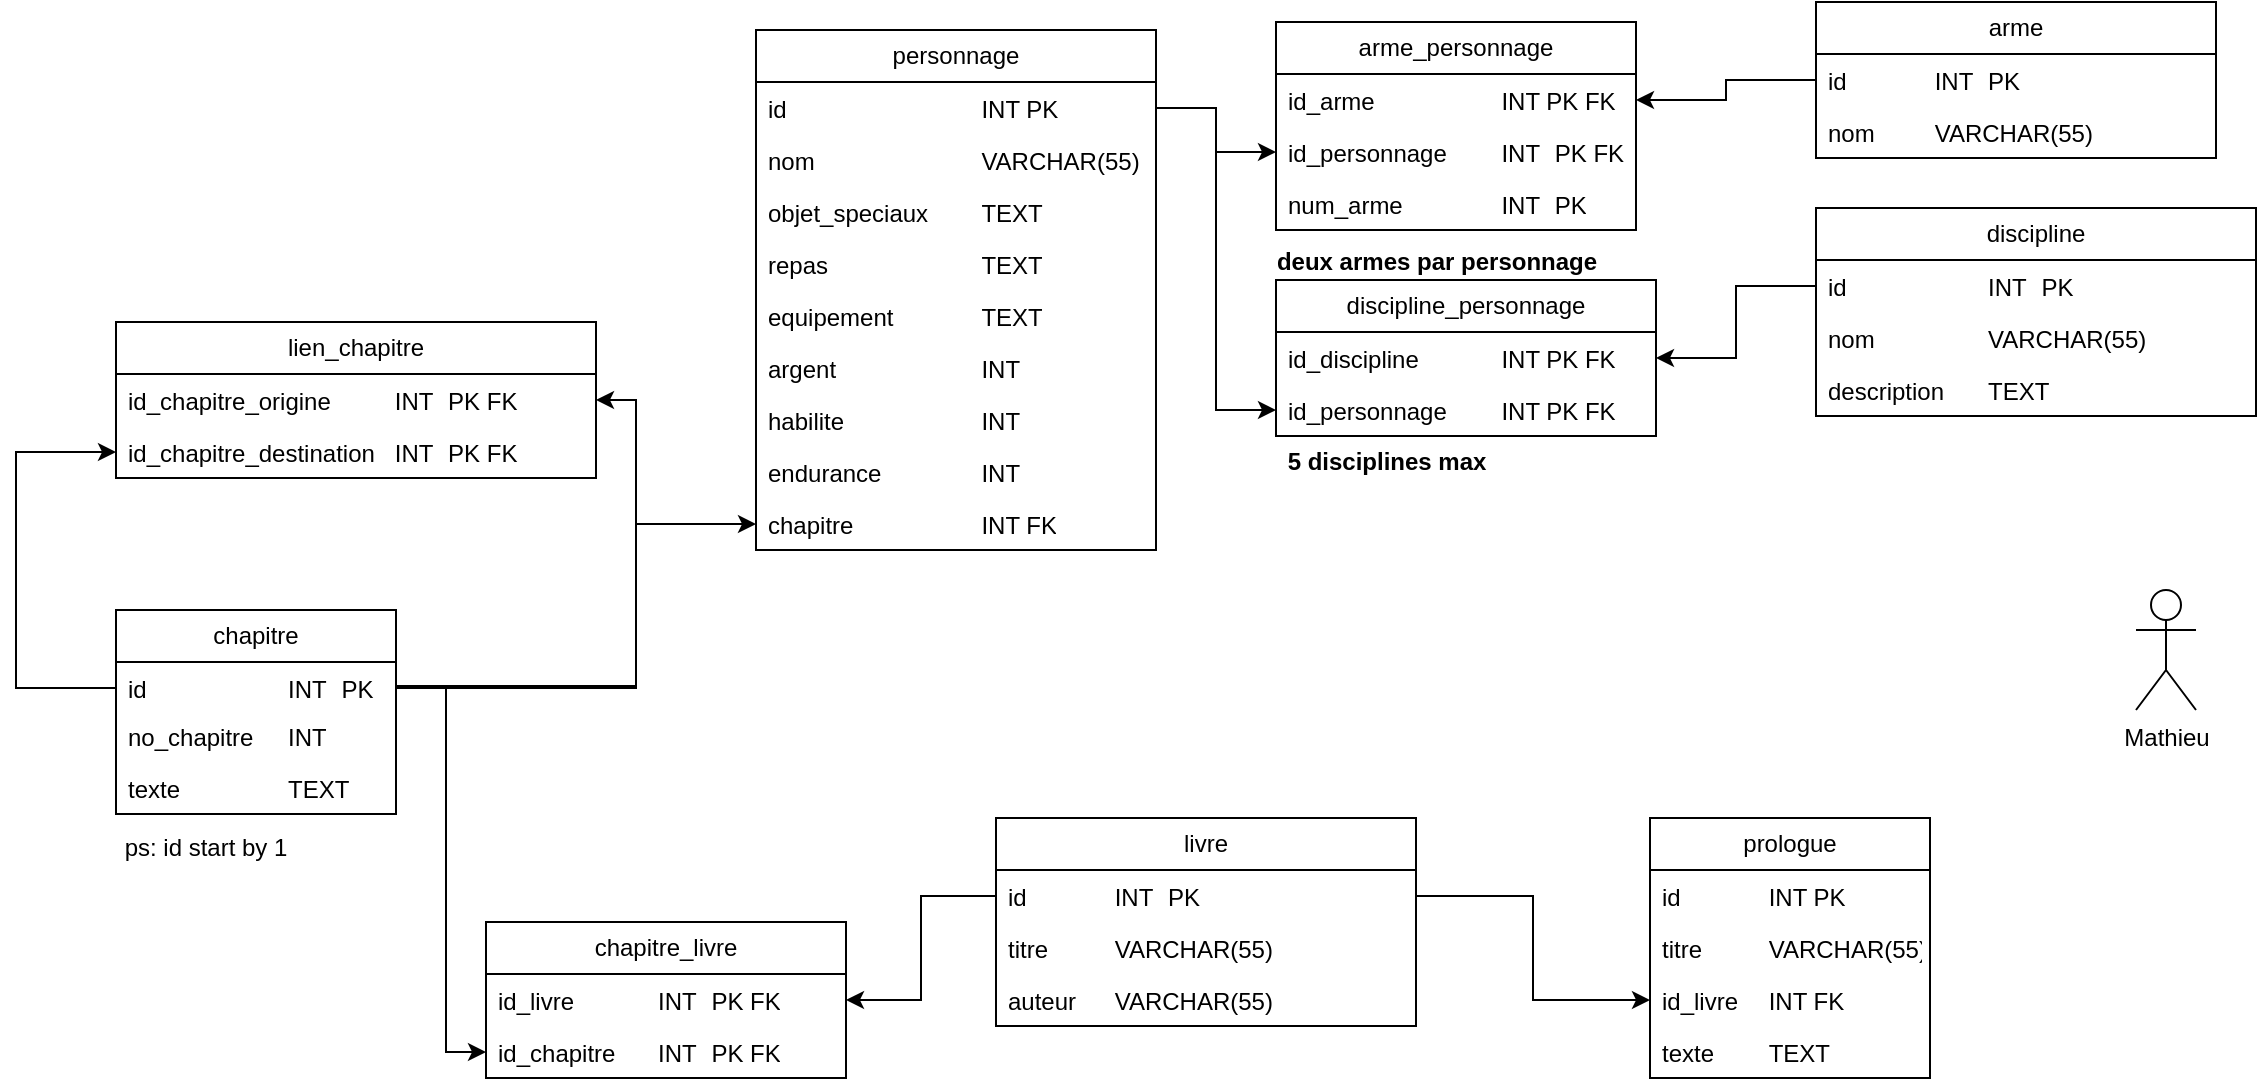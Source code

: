 <mxfile version="21.6.8" type="device">
  <diagram id="C5RBs43oDa-KdzZeNtuy" name="Page-1">
    <mxGraphModel dx="1122" dy="574" grid="1" gridSize="10" guides="1" tooltips="1" connect="1" arrows="1" fold="1" page="1" pageScale="1" pageWidth="827" pageHeight="1169" math="0" shadow="0">
      <root>
        <mxCell id="WIyWlLk6GJQsqaUBKTNV-0" />
        <mxCell id="WIyWlLk6GJQsqaUBKTNV-1" parent="WIyWlLk6GJQsqaUBKTNV-0" />
        <mxCell id="XOD2SnTU2VCdaihaXE9k-0" value="chapitre" style="swimlane;fontStyle=0;childLayout=stackLayout;horizontal=1;startSize=26;fillColor=none;horizontalStack=0;resizeParent=1;resizeParentMax=0;resizeLast=0;collapsible=1;marginBottom=0;whiteSpace=wrap;html=1;" parent="WIyWlLk6GJQsqaUBKTNV-1" vertex="1">
          <mxGeometry x="60" y="304" width="140" height="102" as="geometry" />
        </mxCell>
        <mxCell id="XOD2SnTU2VCdaihaXE9k-1" value="id&lt;span style=&quot;white-space: pre;&quot;&gt;&#x9;&lt;span style=&quot;white-space: pre;&quot;&gt;&#x9;&lt;/span&gt;&lt;span style=&quot;white-space: pre;&quot;&gt;&#x9;&lt;/span&gt;&lt;/span&gt;INT&lt;span style=&quot;white-space: pre;&quot;&gt;&#x9;&lt;/span&gt;PK" style="text;strokeColor=none;fillColor=none;align=left;verticalAlign=top;spacingLeft=4;spacingRight=4;overflow=hidden;rotatable=0;points=[[0,0.5],[1,0.5]];portConstraint=eastwest;whiteSpace=wrap;html=1;" parent="XOD2SnTU2VCdaihaXE9k-0" vertex="1">
          <mxGeometry y="26" width="140" height="24" as="geometry" />
        </mxCell>
        <mxCell id="XOD2SnTU2VCdaihaXE9k-2" value="no_chapitre&amp;nbsp;&lt;span style=&quot;white-space: pre;&quot;&gt;&#x9;&lt;/span&gt;INT" style="text;strokeColor=none;fillColor=none;align=left;verticalAlign=top;spacingLeft=4;spacingRight=4;overflow=hidden;rotatable=0;points=[[0,0.5],[1,0.5]];portConstraint=eastwest;whiteSpace=wrap;html=1;" parent="XOD2SnTU2VCdaihaXE9k-0" vertex="1">
          <mxGeometry y="50" width="140" height="26" as="geometry" />
        </mxCell>
        <mxCell id="XOD2SnTU2VCdaihaXE9k-3" value="texte&lt;span style=&quot;white-space: pre;&quot;&gt;&#x9;&lt;/span&gt;&lt;span style=&quot;white-space: pre;&quot;&gt;&#x9;&lt;/span&gt;TEXT" style="text;strokeColor=none;fillColor=none;align=left;verticalAlign=top;spacingLeft=4;spacingRight=4;overflow=hidden;rotatable=0;points=[[0,0.5],[1,0.5]];portConstraint=eastwest;whiteSpace=wrap;html=1;" parent="XOD2SnTU2VCdaihaXE9k-0" vertex="1">
          <mxGeometry y="76" width="140" height="26" as="geometry" />
        </mxCell>
        <mxCell id="XOD2SnTU2VCdaihaXE9k-4" value="prologue" style="swimlane;fontStyle=0;childLayout=stackLayout;horizontal=1;startSize=26;fillColor=none;horizontalStack=0;resizeParent=1;resizeParentMax=0;resizeLast=0;collapsible=1;marginBottom=0;whiteSpace=wrap;html=1;" parent="WIyWlLk6GJQsqaUBKTNV-1" vertex="1">
          <mxGeometry x="827" y="408" width="140" height="130" as="geometry" />
        </mxCell>
        <mxCell id="XOD2SnTU2VCdaihaXE9k-5" value="id&lt;span style=&quot;white-space: pre;&quot;&gt;&#x9;&lt;span style=&quot;white-space: pre;&quot;&gt;&#x9;&lt;/span&gt;&lt;/span&gt;INT PK" style="text;strokeColor=none;fillColor=none;align=left;verticalAlign=top;spacingLeft=4;spacingRight=4;overflow=hidden;rotatable=0;points=[[0,0.5],[1,0.5]];portConstraint=eastwest;whiteSpace=wrap;html=1;" parent="XOD2SnTU2VCdaihaXE9k-4" vertex="1">
          <mxGeometry y="26" width="140" height="26" as="geometry" />
        </mxCell>
        <mxCell id="XOD2SnTU2VCdaihaXE9k-6" value="titre&lt;span style=&quot;white-space: pre;&quot;&gt;&#x9;&lt;span style=&quot;white-space: pre;&quot;&gt;&#x9;&lt;/span&gt;&lt;/span&gt;VARCHAR(55)" style="text;strokeColor=none;fillColor=none;align=left;verticalAlign=top;spacingLeft=4;spacingRight=4;overflow=hidden;rotatable=0;points=[[0,0.5],[1,0.5]];portConstraint=eastwest;whiteSpace=wrap;html=1;" parent="XOD2SnTU2VCdaihaXE9k-4" vertex="1">
          <mxGeometry y="52" width="140" height="26" as="geometry" />
        </mxCell>
        <mxCell id="XOD2SnTU2VCdaihaXE9k-23" value="id_livre &lt;span style=&quot;white-space: pre;&quot;&gt;&#x9;&lt;/span&gt;INT FK" style="text;strokeColor=none;fillColor=none;align=left;verticalAlign=top;spacingLeft=4;spacingRight=4;overflow=hidden;rotatable=0;points=[[0,0.5],[1,0.5]];portConstraint=eastwest;whiteSpace=wrap;html=1;" parent="XOD2SnTU2VCdaihaXE9k-4" vertex="1">
          <mxGeometry y="78" width="140" height="26" as="geometry" />
        </mxCell>
        <mxCell id="XOD2SnTU2VCdaihaXE9k-7" value="texte&lt;span style=&quot;white-space: pre;&quot;&gt;&#x9;&lt;/span&gt;TEXT" style="text;strokeColor=none;fillColor=none;align=left;verticalAlign=top;spacingLeft=4;spacingRight=4;overflow=hidden;rotatable=0;points=[[0,0.5],[1,0.5]];portConstraint=eastwest;whiteSpace=wrap;html=1;" parent="XOD2SnTU2VCdaihaXE9k-4" vertex="1">
          <mxGeometry y="104" width="140" height="26" as="geometry" />
        </mxCell>
        <mxCell id="XOD2SnTU2VCdaihaXE9k-8" value="chapitre_livre" style="swimlane;fontStyle=0;childLayout=stackLayout;horizontal=1;startSize=26;fillColor=none;horizontalStack=0;resizeParent=1;resizeParentMax=0;resizeLast=0;collapsible=1;marginBottom=0;whiteSpace=wrap;html=1;" parent="WIyWlLk6GJQsqaUBKTNV-1" vertex="1">
          <mxGeometry x="245" y="460" width="180" height="78" as="geometry" />
        </mxCell>
        <mxCell id="XOD2SnTU2VCdaihaXE9k-9" value="id_livre&lt;span style=&quot;white-space: pre;&quot;&gt;&#x9;&lt;span style=&quot;white-space: pre;&quot;&gt;&#x9;&lt;/span&gt;&lt;/span&gt;INT&amp;nbsp;&lt;span style=&quot;white-space: pre;&quot;&gt;&#x9;&lt;/span&gt;PK FK" style="text;strokeColor=none;fillColor=none;align=left;verticalAlign=top;spacingLeft=4;spacingRight=4;overflow=hidden;rotatable=0;points=[[0,0.5],[1,0.5]];portConstraint=eastwest;whiteSpace=wrap;html=1;" parent="XOD2SnTU2VCdaihaXE9k-8" vertex="1">
          <mxGeometry y="26" width="180" height="26" as="geometry" />
        </mxCell>
        <mxCell id="XOD2SnTU2VCdaihaXE9k-10" value="id_chapitre &lt;span style=&quot;white-space: pre;&quot;&gt;&#x9;&lt;/span&gt;INT&lt;span style=&quot;white-space: pre;&quot;&gt;&#x9;&lt;/span&gt;PK FK" style="text;strokeColor=none;fillColor=none;align=left;verticalAlign=top;spacingLeft=4;spacingRight=4;overflow=hidden;rotatable=0;points=[[0,0.5],[1,0.5]];portConstraint=eastwest;whiteSpace=wrap;html=1;" parent="XOD2SnTU2VCdaihaXE9k-8" vertex="1">
          <mxGeometry y="52" width="180" height="26" as="geometry" />
        </mxCell>
        <mxCell id="XOD2SnTU2VCdaihaXE9k-12" value="lien_chapitre" style="swimlane;fontStyle=0;childLayout=stackLayout;horizontal=1;startSize=26;fillColor=none;horizontalStack=0;resizeParent=1;resizeParentMax=0;resizeLast=0;collapsible=1;marginBottom=0;whiteSpace=wrap;html=1;" parent="WIyWlLk6GJQsqaUBKTNV-1" vertex="1">
          <mxGeometry x="60" y="160" width="240" height="78" as="geometry" />
        </mxCell>
        <mxCell id="XOD2SnTU2VCdaihaXE9k-13" value="id_chapitre_origine&lt;span style=&quot;white-space: pre;&quot;&gt;&#x9;&lt;/span&gt;&lt;span style=&quot;white-space: pre;&quot;&gt;&#x9;&lt;/span&gt;INT&lt;span style=&quot;white-space: pre;&quot;&gt;&#x9;&lt;/span&gt;PK FK" style="text;strokeColor=none;fillColor=none;align=left;verticalAlign=top;spacingLeft=4;spacingRight=4;overflow=hidden;rotatable=0;points=[[0,0.5],[1,0.5]];portConstraint=eastwest;whiteSpace=wrap;html=1;" parent="XOD2SnTU2VCdaihaXE9k-12" vertex="1">
          <mxGeometry y="26" width="240" height="26" as="geometry" />
        </mxCell>
        <mxCell id="XOD2SnTU2VCdaihaXE9k-14" value="id_chapitre_destination&lt;span style=&quot;white-space: pre;&quot;&gt;&#x9;&lt;/span&gt;INT&lt;span style=&quot;white-space: pre;&quot;&gt;&#x9;&lt;/span&gt;PK FK" style="text;strokeColor=none;fillColor=none;align=left;verticalAlign=top;spacingLeft=4;spacingRight=4;overflow=hidden;rotatable=0;points=[[0,0.5],[1,0.5]];portConstraint=eastwest;whiteSpace=wrap;html=1;" parent="XOD2SnTU2VCdaihaXE9k-12" vertex="1">
          <mxGeometry y="52" width="240" height="26" as="geometry" />
        </mxCell>
        <mxCell id="XOD2SnTU2VCdaihaXE9k-16" value="livre" style="swimlane;fontStyle=0;childLayout=stackLayout;horizontal=1;startSize=26;fillColor=none;horizontalStack=0;resizeParent=1;resizeParentMax=0;resizeLast=0;collapsible=1;marginBottom=0;whiteSpace=wrap;html=1;" parent="WIyWlLk6GJQsqaUBKTNV-1" vertex="1">
          <mxGeometry x="500" y="408" width="210" height="104" as="geometry" />
        </mxCell>
        <mxCell id="XOD2SnTU2VCdaihaXE9k-17" value="id&lt;span style=&quot;white-space: pre;&quot;&gt;&#x9;&lt;/span&gt;&lt;span style=&quot;white-space: pre;&quot;&gt;&#x9;&lt;/span&gt;INT&lt;span style=&quot;white-space: pre;&quot;&gt;&#x9;&lt;/span&gt;PK" style="text;strokeColor=none;fillColor=none;align=left;verticalAlign=top;spacingLeft=4;spacingRight=4;overflow=hidden;rotatable=0;points=[[0,0.5],[1,0.5]];portConstraint=eastwest;whiteSpace=wrap;html=1;" parent="XOD2SnTU2VCdaihaXE9k-16" vertex="1">
          <mxGeometry y="26" width="210" height="26" as="geometry" />
        </mxCell>
        <mxCell id="XOD2SnTU2VCdaihaXE9k-18" value="titre&lt;span style=&quot;white-space: pre;&quot;&gt;&#x9;&lt;/span&gt;&lt;span style=&quot;white-space: pre;&quot;&gt;&#x9;&lt;/span&gt;VARCHAR(55)" style="text;strokeColor=none;fillColor=none;align=left;verticalAlign=top;spacingLeft=4;spacingRight=4;overflow=hidden;rotatable=0;points=[[0,0.5],[1,0.5]];portConstraint=eastwest;whiteSpace=wrap;html=1;" parent="XOD2SnTU2VCdaihaXE9k-16" vertex="1">
          <mxGeometry y="52" width="210" height="26" as="geometry" />
        </mxCell>
        <mxCell id="XOD2SnTU2VCdaihaXE9k-19" value="auteur&lt;span style=&quot;white-space: pre;&quot;&gt;&#x9;&lt;/span&gt;VARCHAR(55)" style="text;strokeColor=none;fillColor=none;align=left;verticalAlign=top;spacingLeft=4;spacingRight=4;overflow=hidden;rotatable=0;points=[[0,0.5],[1,0.5]];portConstraint=eastwest;whiteSpace=wrap;html=1;" parent="XOD2SnTU2VCdaihaXE9k-16" vertex="1">
          <mxGeometry y="78" width="210" height="26" as="geometry" />
        </mxCell>
        <mxCell id="XOD2SnTU2VCdaihaXE9k-22" value="ps: id start by 1" style="text;html=1;strokeColor=none;fillColor=none;align=center;verticalAlign=middle;whiteSpace=wrap;rounded=0;" parent="WIyWlLk6GJQsqaUBKTNV-1" vertex="1">
          <mxGeometry x="60" y="408" width="90" height="30" as="geometry" />
        </mxCell>
        <mxCell id="XOD2SnTU2VCdaihaXE9k-25" style="edgeStyle=orthogonalEdgeStyle;rounded=0;orthogonalLoop=1;jettySize=auto;html=1;entryX=1;entryY=0.5;entryDx=0;entryDy=0;" parent="WIyWlLk6GJQsqaUBKTNV-1" source="XOD2SnTU2VCdaihaXE9k-17" target="XOD2SnTU2VCdaihaXE9k-9" edge="1">
          <mxGeometry relative="1" as="geometry" />
        </mxCell>
        <mxCell id="XOD2SnTU2VCdaihaXE9k-26" style="edgeStyle=orthogonalEdgeStyle;rounded=0;orthogonalLoop=1;jettySize=auto;html=1;entryX=0;entryY=0.5;entryDx=0;entryDy=0;" parent="WIyWlLk6GJQsqaUBKTNV-1" source="XOD2SnTU2VCdaihaXE9k-1" target="XOD2SnTU2VCdaihaXE9k-10" edge="1">
          <mxGeometry relative="1" as="geometry">
            <Array as="points">
              <mxPoint x="225" y="343" />
              <mxPoint x="225" y="525" />
            </Array>
          </mxGeometry>
        </mxCell>
        <mxCell id="XOD2SnTU2VCdaihaXE9k-27" style="edgeStyle=orthogonalEdgeStyle;rounded=0;orthogonalLoop=1;jettySize=auto;html=1;entryX=1;entryY=0.5;entryDx=0;entryDy=0;" parent="WIyWlLk6GJQsqaUBKTNV-1" source="XOD2SnTU2VCdaihaXE9k-1" target="XOD2SnTU2VCdaihaXE9k-13" edge="1">
          <mxGeometry relative="1" as="geometry" />
        </mxCell>
        <mxCell id="XOD2SnTU2VCdaihaXE9k-28" style="edgeStyle=orthogonalEdgeStyle;rounded=0;orthogonalLoop=1;jettySize=auto;html=1;entryX=0;entryY=0.5;entryDx=0;entryDy=0;" parent="WIyWlLk6GJQsqaUBKTNV-1" source="XOD2SnTU2VCdaihaXE9k-1" target="XOD2SnTU2VCdaihaXE9k-14" edge="1">
          <mxGeometry relative="1" as="geometry">
            <Array as="points">
              <mxPoint x="10" y="343" />
              <mxPoint x="10" y="225" />
            </Array>
          </mxGeometry>
        </mxCell>
        <mxCell id="XOD2SnTU2VCdaihaXE9k-59" style="edgeStyle=orthogonalEdgeStyle;rounded=0;orthogonalLoop=1;jettySize=auto;html=1;entryX=1;entryY=0.5;entryDx=0;entryDy=0;" parent="WIyWlLk6GJQsqaUBKTNV-1" source="XOD2SnTU2VCdaihaXE9k-29" target="XOD2SnTU2VCdaihaXE9k-50" edge="1">
          <mxGeometry relative="1" as="geometry" />
        </mxCell>
        <mxCell id="XOD2SnTU2VCdaihaXE9k-29" value="arme" style="swimlane;fontStyle=0;childLayout=stackLayout;horizontal=1;startSize=26;fillColor=none;horizontalStack=0;resizeParent=1;resizeParentMax=0;resizeLast=0;collapsible=1;marginBottom=0;whiteSpace=wrap;html=1;" parent="WIyWlLk6GJQsqaUBKTNV-1" vertex="1">
          <mxGeometry x="910" width="200" height="78" as="geometry" />
        </mxCell>
        <mxCell id="XOD2SnTU2VCdaihaXE9k-30" value="id&lt;span style=&quot;white-space: pre;&quot;&gt;&#x9;&lt;span style=&quot;white-space: pre;&quot;&gt;&#x9;&lt;/span&gt;&lt;/span&gt;INT&lt;span style=&quot;white-space: pre;&quot;&gt;&#x9;&lt;/span&gt;PK" style="text;strokeColor=none;fillColor=none;align=left;verticalAlign=top;spacingLeft=4;spacingRight=4;overflow=hidden;rotatable=0;points=[[0,0.5],[1,0.5]];portConstraint=eastwest;whiteSpace=wrap;html=1;" parent="XOD2SnTU2VCdaihaXE9k-29" vertex="1">
          <mxGeometry y="26" width="200" height="26" as="geometry" />
        </mxCell>
        <mxCell id="XOD2SnTU2VCdaihaXE9k-31" value="nom&lt;span style=&quot;white-space: pre;&quot;&gt;&#x9;&lt;/span&gt;&lt;span style=&quot;white-space: pre;&quot;&gt;&#x9;&lt;/span&gt;VARCHAR(55)" style="text;strokeColor=none;fillColor=none;align=left;verticalAlign=top;spacingLeft=4;spacingRight=4;overflow=hidden;rotatable=0;points=[[0,0.5],[1,0.5]];portConstraint=eastwest;whiteSpace=wrap;html=1;" parent="XOD2SnTU2VCdaihaXE9k-29" vertex="1">
          <mxGeometry y="52" width="200" height="26" as="geometry" />
        </mxCell>
        <mxCell id="XOD2SnTU2VCdaihaXE9k-33" value="discipline" style="swimlane;fontStyle=0;childLayout=stackLayout;horizontal=1;startSize=26;fillColor=none;horizontalStack=0;resizeParent=1;resizeParentMax=0;resizeLast=0;collapsible=1;marginBottom=0;whiteSpace=wrap;html=1;" parent="WIyWlLk6GJQsqaUBKTNV-1" vertex="1">
          <mxGeometry x="910" y="103" width="220" height="104" as="geometry" />
        </mxCell>
        <mxCell id="XOD2SnTU2VCdaihaXE9k-34" value="id&lt;span style=&quot;white-space: pre;&quot;&gt;&#x9;&lt;/span&gt;&lt;span style=&quot;white-space: pre;&quot;&gt;&#x9;&lt;/span&gt;&lt;span style=&quot;white-space: pre;&quot;&gt;&#x9;&lt;/span&gt;INT&lt;span style=&quot;white-space: pre;&quot;&gt;&#x9;&lt;/span&gt;PK" style="text;strokeColor=none;fillColor=none;align=left;verticalAlign=top;spacingLeft=4;spacingRight=4;overflow=hidden;rotatable=0;points=[[0,0.5],[1,0.5]];portConstraint=eastwest;whiteSpace=wrap;html=1;" parent="XOD2SnTU2VCdaihaXE9k-33" vertex="1">
          <mxGeometry y="26" width="220" height="26" as="geometry" />
        </mxCell>
        <mxCell id="XOD2SnTU2VCdaihaXE9k-35" value="nom&lt;span style=&quot;white-space: pre;&quot;&gt;&#x9;&lt;/span&gt;&lt;span style=&quot;white-space: pre;&quot;&gt;&#x9;&lt;/span&gt;&lt;span style=&quot;white-space: pre;&quot;&gt;&#x9;&lt;/span&gt;VARCHAR(55)" style="text;strokeColor=none;fillColor=none;align=left;verticalAlign=top;spacingLeft=4;spacingRight=4;overflow=hidden;rotatable=0;points=[[0,0.5],[1,0.5]];portConstraint=eastwest;whiteSpace=wrap;html=1;" parent="XOD2SnTU2VCdaihaXE9k-33" vertex="1">
          <mxGeometry y="52" width="220" height="26" as="geometry" />
        </mxCell>
        <mxCell id="XOD2SnTU2VCdaihaXE9k-36" value="description&lt;span style=&quot;white-space: pre;&quot;&gt;&#x9;&lt;/span&gt;TEXT" style="text;strokeColor=none;fillColor=none;align=left;verticalAlign=top;spacingLeft=4;spacingRight=4;overflow=hidden;rotatable=0;points=[[0,0.5],[1,0.5]];portConstraint=eastwest;whiteSpace=wrap;html=1;" parent="XOD2SnTU2VCdaihaXE9k-33" vertex="1">
          <mxGeometry y="78" width="220" height="26" as="geometry" />
        </mxCell>
        <mxCell id="XOD2SnTU2VCdaihaXE9k-41" value="personnage" style="swimlane;fontStyle=0;childLayout=stackLayout;horizontal=1;startSize=26;fillColor=none;horizontalStack=0;resizeParent=1;resizeParentMax=0;resizeLast=0;collapsible=1;marginBottom=0;whiteSpace=wrap;html=1;" parent="WIyWlLk6GJQsqaUBKTNV-1" vertex="1">
          <mxGeometry x="380" y="14" width="200" height="260" as="geometry" />
        </mxCell>
        <mxCell id="XOD2SnTU2VCdaihaXE9k-42" value="id&lt;span style=&quot;white-space: pre;&quot;&gt;&#x9;&lt;/span&gt;&lt;span style=&quot;white-space: pre;&quot;&gt;&#x9;&lt;/span&gt;&lt;span style=&quot;white-space: pre;&quot;&gt;&#x9;&lt;/span&gt;&lt;span style=&quot;white-space: pre;&quot;&gt;&#x9;&lt;/span&gt;INT PK" style="text;strokeColor=none;fillColor=none;align=left;verticalAlign=top;spacingLeft=4;spacingRight=4;overflow=hidden;rotatable=0;points=[[0,0.5],[1,0.5]];portConstraint=eastwest;whiteSpace=wrap;html=1;" parent="XOD2SnTU2VCdaihaXE9k-41" vertex="1">
          <mxGeometry y="26" width="200" height="26" as="geometry" />
        </mxCell>
        <mxCell id="XOD2SnTU2VCdaihaXE9k-43" value="nom&lt;span style=&quot;white-space: pre;&quot;&gt;&#x9;&lt;/span&gt;&lt;span style=&quot;white-space: pre;&quot;&gt;&#x9;&lt;/span&gt;&lt;span style=&quot;white-space: pre;&quot;&gt;&#x9;&lt;/span&gt;&lt;span style=&quot;white-space: pre;&quot;&gt;&#x9;&lt;/span&gt;VARCHAR(55)" style="text;strokeColor=none;fillColor=none;align=left;verticalAlign=top;spacingLeft=4;spacingRight=4;overflow=hidden;rotatable=0;points=[[0,0.5],[1,0.5]];portConstraint=eastwest;whiteSpace=wrap;html=1;" parent="XOD2SnTU2VCdaihaXE9k-41" vertex="1">
          <mxGeometry y="52" width="200" height="26" as="geometry" />
        </mxCell>
        <mxCell id="XOD2SnTU2VCdaihaXE9k-44" value="objet_speciaux&lt;span style=&quot;white-space: pre;&quot;&gt;&#x9;&lt;/span&gt;TEXT&lt;span style=&quot;white-space: pre;&quot;&gt;&#x9;&lt;/span&gt;&lt;span style=&quot;white-space: pre;&quot;&gt;&#x9;&lt;/span&gt;" style="text;strokeColor=none;fillColor=none;align=left;verticalAlign=top;spacingLeft=4;spacingRight=4;overflow=hidden;rotatable=0;points=[[0,0.5],[1,0.5]];portConstraint=eastwest;whiteSpace=wrap;html=1;" parent="XOD2SnTU2VCdaihaXE9k-41" vertex="1">
          <mxGeometry y="78" width="200" height="26" as="geometry" />
        </mxCell>
        <mxCell id="XOD2SnTU2VCdaihaXE9k-45" value="repas&lt;span style=&quot;white-space: pre;&quot;&gt;&#x9;&lt;/span&gt;&lt;span style=&quot;white-space: pre;&quot;&gt;&#x9;&lt;span style=&quot;white-space: pre;&quot;&gt;&#x9;&lt;/span&gt;&lt;/span&gt;TEXT" style="text;strokeColor=none;fillColor=none;align=left;verticalAlign=top;spacingLeft=4;spacingRight=4;overflow=hidden;rotatable=0;points=[[0,0.5],[1,0.5]];portConstraint=eastwest;whiteSpace=wrap;html=1;" parent="XOD2SnTU2VCdaihaXE9k-41" vertex="1">
          <mxGeometry y="104" width="200" height="26" as="geometry" />
        </mxCell>
        <mxCell id="XOD2SnTU2VCdaihaXE9k-46" value="equipement&lt;span style=&quot;white-space: pre;&quot;&gt;&#x9;&lt;span style=&quot;white-space: pre;&quot;&gt;&#x9;&lt;/span&gt;&lt;/span&gt;TEXT" style="text;strokeColor=none;fillColor=none;align=left;verticalAlign=top;spacingLeft=4;spacingRight=4;overflow=hidden;rotatable=0;points=[[0,0.5],[1,0.5]];portConstraint=eastwest;whiteSpace=wrap;html=1;" parent="XOD2SnTU2VCdaihaXE9k-41" vertex="1">
          <mxGeometry y="130" width="200" height="26" as="geometry" />
        </mxCell>
        <mxCell id="XOD2SnTU2VCdaihaXE9k-48" value="argent&lt;span style=&quot;white-space: pre;&quot;&gt;&#x9;&lt;/span&gt;&lt;span style=&quot;white-space: pre;&quot;&gt;&#x9;&lt;span style=&quot;white-space: pre;&quot;&gt;&#x9;&lt;/span&gt;&lt;/span&gt;INT" style="text;strokeColor=none;fillColor=none;align=left;verticalAlign=top;spacingLeft=4;spacingRight=4;overflow=hidden;rotatable=0;points=[[0,0.5],[1,0.5]];portConstraint=eastwest;whiteSpace=wrap;html=1;" parent="XOD2SnTU2VCdaihaXE9k-41" vertex="1">
          <mxGeometry y="156" width="200" height="26" as="geometry" />
        </mxCell>
        <mxCell id="XOD2SnTU2VCdaihaXE9k-63" value="habilite&lt;span style=&quot;white-space: pre;&quot;&gt;&#x9;&lt;/span&gt;&lt;span style=&quot;white-space: pre;&quot;&gt;&#x9;&lt;/span&gt;&lt;span style=&quot;white-space: pre;&quot;&gt;&#x9;&lt;/span&gt;INT" style="text;strokeColor=none;fillColor=none;align=left;verticalAlign=top;spacingLeft=4;spacingRight=4;overflow=hidden;rotatable=0;points=[[0,0.5],[1,0.5]];portConstraint=eastwest;whiteSpace=wrap;html=1;" parent="XOD2SnTU2VCdaihaXE9k-41" vertex="1">
          <mxGeometry y="182" width="200" height="26" as="geometry" />
        </mxCell>
        <mxCell id="XOD2SnTU2VCdaihaXE9k-64" value="endurance&lt;span style=&quot;white-space: pre;&quot;&gt;&#x9;&lt;/span&gt;&lt;span style=&quot;white-space: pre;&quot;&gt;&#x9;&lt;/span&gt;INT" style="text;strokeColor=none;fillColor=none;align=left;verticalAlign=top;spacingLeft=4;spacingRight=4;overflow=hidden;rotatable=0;points=[[0,0.5],[1,0.5]];portConstraint=eastwest;whiteSpace=wrap;html=1;" parent="XOD2SnTU2VCdaihaXE9k-41" vertex="1">
          <mxGeometry y="208" width="200" height="26" as="geometry" />
        </mxCell>
        <mxCell id="G-sSExH-vGzSLUD7jyvk-0" value="chapitre&lt;span style=&quot;white-space: pre;&quot;&gt;&#x9;&lt;/span&gt;&lt;span style=&quot;white-space: pre;&quot;&gt;&#x9;&lt;/span&gt;&lt;span style=&quot;white-space: pre;&quot;&gt;&#x9;&lt;/span&gt;INT FK" style="text;strokeColor=none;fillColor=none;align=left;verticalAlign=top;spacingLeft=4;spacingRight=4;overflow=hidden;rotatable=0;points=[[0,0.5],[1,0.5]];portConstraint=eastwest;whiteSpace=wrap;html=1;" parent="XOD2SnTU2VCdaihaXE9k-41" vertex="1">
          <mxGeometry y="234" width="200" height="26" as="geometry" />
        </mxCell>
        <mxCell id="XOD2SnTU2VCdaihaXE9k-49" value="arme_personnage" style="swimlane;fontStyle=0;childLayout=stackLayout;horizontal=1;startSize=26;fillColor=none;horizontalStack=0;resizeParent=1;resizeParentMax=0;resizeLast=0;collapsible=1;marginBottom=0;whiteSpace=wrap;html=1;" parent="WIyWlLk6GJQsqaUBKTNV-1" vertex="1">
          <mxGeometry x="640" y="10" width="180" height="104" as="geometry" />
        </mxCell>
        <mxCell id="XOD2SnTU2VCdaihaXE9k-50" value="id_arme&lt;span style=&quot;white-space: pre;&quot;&gt;&#x9;&lt;/span&gt;&lt;span style=&quot;white-space: pre;&quot;&gt;&#x9;&lt;/span&gt;&lt;span style=&quot;white-space: pre;&quot;&gt;&#x9;&lt;/span&gt;INT PK FK" style="text;strokeColor=none;fillColor=none;align=left;verticalAlign=top;spacingLeft=4;spacingRight=4;overflow=hidden;rotatable=0;points=[[0,0.5],[1,0.5]];portConstraint=eastwest;whiteSpace=wrap;html=1;" parent="XOD2SnTU2VCdaihaXE9k-49" vertex="1">
          <mxGeometry y="26" width="180" height="26" as="geometry" />
        </mxCell>
        <mxCell id="XOD2SnTU2VCdaihaXE9k-51" value="id_personnage&lt;span style=&quot;white-space: pre;&quot;&gt;&#x9;&lt;/span&gt;INT&lt;span style=&quot;white-space: pre;&quot;&gt;&#x9;&lt;/span&gt;PK FK" style="text;strokeColor=none;fillColor=none;align=left;verticalAlign=top;spacingLeft=4;spacingRight=4;overflow=hidden;rotatable=0;points=[[0,0.5],[1,0.5]];portConstraint=eastwest;whiteSpace=wrap;html=1;" parent="XOD2SnTU2VCdaihaXE9k-49" vertex="1">
          <mxGeometry y="52" width="180" height="26" as="geometry" />
        </mxCell>
        <mxCell id="IgkbRROawqTRBVcx2rDA-0" value="num_arme&lt;span style=&quot;white-space: pre;&quot;&gt;&#x9;&lt;/span&gt;&lt;span style=&quot;white-space: pre;&quot;&gt;&#x9;&lt;/span&gt;INT&lt;span style=&quot;white-space: pre;&quot;&gt;&#x9;&lt;/span&gt;PK" style="text;strokeColor=none;fillColor=none;align=left;verticalAlign=top;spacingLeft=4;spacingRight=4;overflow=hidden;rotatable=0;points=[[0,0.5],[1,0.5]];portConstraint=eastwest;whiteSpace=wrap;html=1;" parent="XOD2SnTU2VCdaihaXE9k-49" vertex="1">
          <mxGeometry y="78" width="180" height="26" as="geometry" />
        </mxCell>
        <mxCell id="XOD2SnTU2VCdaihaXE9k-53" value="discipline_personnage" style="swimlane;fontStyle=0;childLayout=stackLayout;horizontal=1;startSize=26;fillColor=none;horizontalStack=0;resizeParent=1;resizeParentMax=0;resizeLast=0;collapsible=1;marginBottom=0;whiteSpace=wrap;html=1;" parent="WIyWlLk6GJQsqaUBKTNV-1" vertex="1">
          <mxGeometry x="640" y="139" width="190" height="78" as="geometry" />
        </mxCell>
        <mxCell id="XOD2SnTU2VCdaihaXE9k-54" value="id_discipline&lt;span style=&quot;white-space: pre;&quot;&gt;&#x9;&lt;/span&gt;&lt;span style=&quot;white-space: pre;&quot;&gt;&#x9;&lt;/span&gt;INT PK FK" style="text;strokeColor=none;fillColor=none;align=left;verticalAlign=top;spacingLeft=4;spacingRight=4;overflow=hidden;rotatable=0;points=[[0,0.5],[1,0.5]];portConstraint=eastwest;whiteSpace=wrap;html=1;" parent="XOD2SnTU2VCdaihaXE9k-53" vertex="1">
          <mxGeometry y="26" width="190" height="26" as="geometry" />
        </mxCell>
        <mxCell id="XOD2SnTU2VCdaihaXE9k-55" value="id_personnage&lt;span style=&quot;white-space: pre;&quot;&gt;&#x9;&lt;/span&gt;INT PK FK" style="text;strokeColor=none;fillColor=none;align=left;verticalAlign=top;spacingLeft=4;spacingRight=4;overflow=hidden;rotatable=0;points=[[0,0.5],[1,0.5]];portConstraint=eastwest;whiteSpace=wrap;html=1;" parent="XOD2SnTU2VCdaihaXE9k-53" vertex="1">
          <mxGeometry y="52" width="190" height="26" as="geometry" />
        </mxCell>
        <mxCell id="XOD2SnTU2VCdaihaXE9k-57" value="deux armes par personnage" style="text;align=center;fontStyle=1;verticalAlign=middle;spacingLeft=3;spacingRight=3;strokeColor=none;rotatable=0;points=[[0,0.5],[1,0.5]];portConstraint=eastwest;html=1;" parent="WIyWlLk6GJQsqaUBKTNV-1" vertex="1">
          <mxGeometry x="640" y="114" width="160" height="32" as="geometry" />
        </mxCell>
        <mxCell id="XOD2SnTU2VCdaihaXE9k-58" value="5 disciplines max" style="text;align=center;fontStyle=1;verticalAlign=middle;spacingLeft=3;spacingRight=3;strokeColor=none;rotatable=0;points=[[0,0.5],[1,0.5]];portConstraint=eastwest;html=1;" parent="WIyWlLk6GJQsqaUBKTNV-1" vertex="1">
          <mxGeometry x="640" y="217" width="110" height="26" as="geometry" />
        </mxCell>
        <mxCell id="XOD2SnTU2VCdaihaXE9k-60" style="edgeStyle=orthogonalEdgeStyle;rounded=0;orthogonalLoop=1;jettySize=auto;html=1;" parent="WIyWlLk6GJQsqaUBKTNV-1" source="XOD2SnTU2VCdaihaXE9k-42" target="XOD2SnTU2VCdaihaXE9k-51" edge="1">
          <mxGeometry relative="1" as="geometry" />
        </mxCell>
        <mxCell id="XOD2SnTU2VCdaihaXE9k-61" style="edgeStyle=orthogonalEdgeStyle;rounded=0;orthogonalLoop=1;jettySize=auto;html=1;entryX=0;entryY=0.5;entryDx=0;entryDy=0;" parent="WIyWlLk6GJQsqaUBKTNV-1" source="XOD2SnTU2VCdaihaXE9k-42" target="XOD2SnTU2VCdaihaXE9k-55" edge="1">
          <mxGeometry relative="1" as="geometry" />
        </mxCell>
        <mxCell id="XOD2SnTU2VCdaihaXE9k-62" style="edgeStyle=orthogonalEdgeStyle;rounded=0;orthogonalLoop=1;jettySize=auto;html=1;entryX=1;entryY=0.5;entryDx=0;entryDy=0;" parent="WIyWlLk6GJQsqaUBKTNV-1" source="XOD2SnTU2VCdaihaXE9k-34" target="XOD2SnTU2VCdaihaXE9k-54" edge="1">
          <mxGeometry relative="1" as="geometry" />
        </mxCell>
        <mxCell id="XOD2SnTU2VCdaihaXE9k-65" value="Mathieu" style="shape=umlActor;verticalLabelPosition=bottom;verticalAlign=top;html=1;" parent="WIyWlLk6GJQsqaUBKTNV-1" vertex="1">
          <mxGeometry x="1070" y="294" width="30" height="60" as="geometry" />
        </mxCell>
        <mxCell id="XOD2SnTU2VCdaihaXE9k-69" style="edgeStyle=orthogonalEdgeStyle;rounded=0;orthogonalLoop=1;jettySize=auto;html=1;entryX=0;entryY=0.5;entryDx=0;entryDy=0;" parent="WIyWlLk6GJQsqaUBKTNV-1" source="XOD2SnTU2VCdaihaXE9k-17" target="XOD2SnTU2VCdaihaXE9k-23" edge="1">
          <mxGeometry relative="1" as="geometry" />
        </mxCell>
        <mxCell id="G-sSExH-vGzSLUD7jyvk-1" style="edgeStyle=orthogonalEdgeStyle;rounded=0;orthogonalLoop=1;jettySize=auto;html=1;entryX=0;entryY=0.5;entryDx=0;entryDy=0;" parent="WIyWlLk6GJQsqaUBKTNV-1" source="XOD2SnTU2VCdaihaXE9k-1" target="G-sSExH-vGzSLUD7jyvk-0" edge="1">
          <mxGeometry relative="1" as="geometry">
            <Array as="points">
              <mxPoint x="320" y="343" />
              <mxPoint x="320" y="261" />
            </Array>
          </mxGeometry>
        </mxCell>
      </root>
    </mxGraphModel>
  </diagram>
</mxfile>
